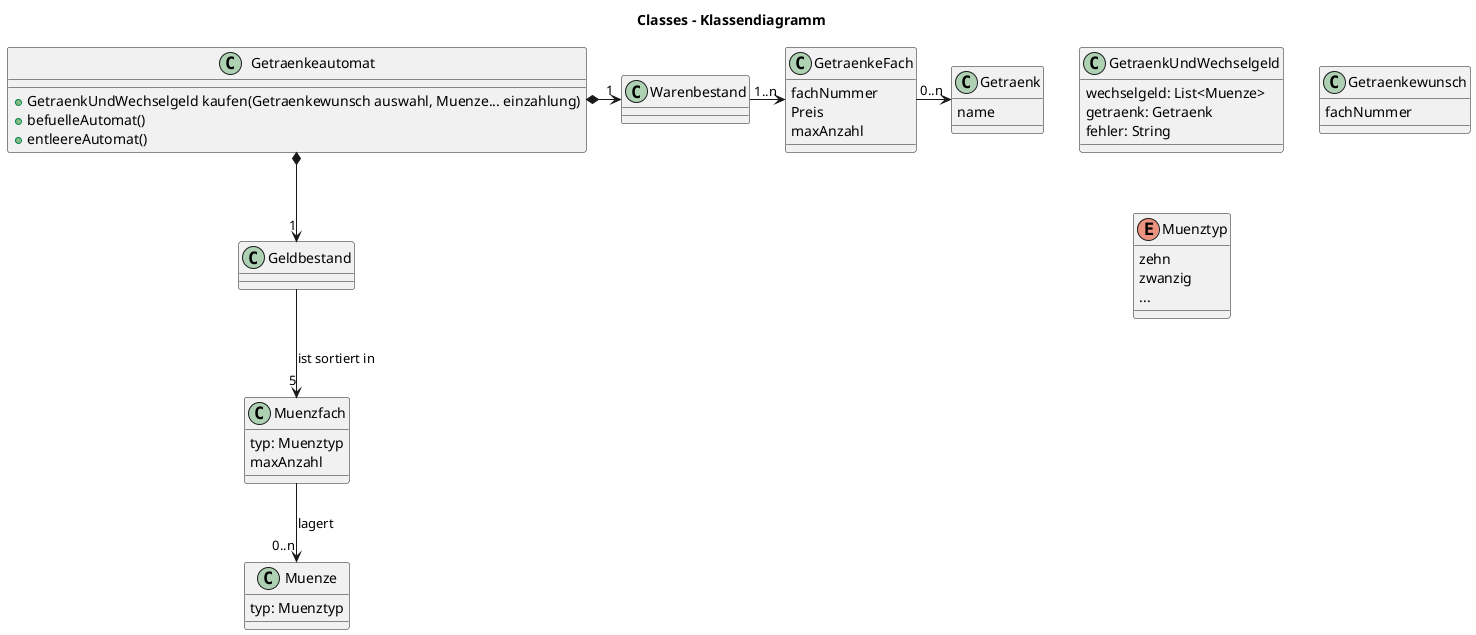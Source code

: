 @startuml
title Classes - Klassendiagramm

class Getraenkeautomat {
+GetraenkUndWechselgeld kaufen(Getraenkewunsch auswahl, Muenze... einzahlung)
+befuelleAutomat()
+entleereAutomat()
}

class Warenbestand {
}

class GetraenkeFach {
fachNummer
Preis
maxAnzahl
}

class Getraenk {
name
}

class GetraenkUndWechselgeld {
wechselgeld: List<Muenze>
getraenk: Getraenk
fehler: String
}

class Getraenkewunsch {
fachNummer
}

enum Muenztyp {
zehn
zwanzig
...
}

class Muenze {
typ: Muenztyp
}

class Geldbestand {
}

class Muenzfach {
typ: Muenztyp
maxAnzahl
}

Getraenkeautomat *-> "1" Warenbestand
Warenbestand -> "1..n" GetraenkeFach
GetraenkeFach -> "0..n" Getraenk

Getraenkeautomat *--> "1" Geldbestand
Geldbestand --> "5" Muenzfach : ist sortiert in
Muenzfach --> "0..n" Muenze : lagert

@enduml